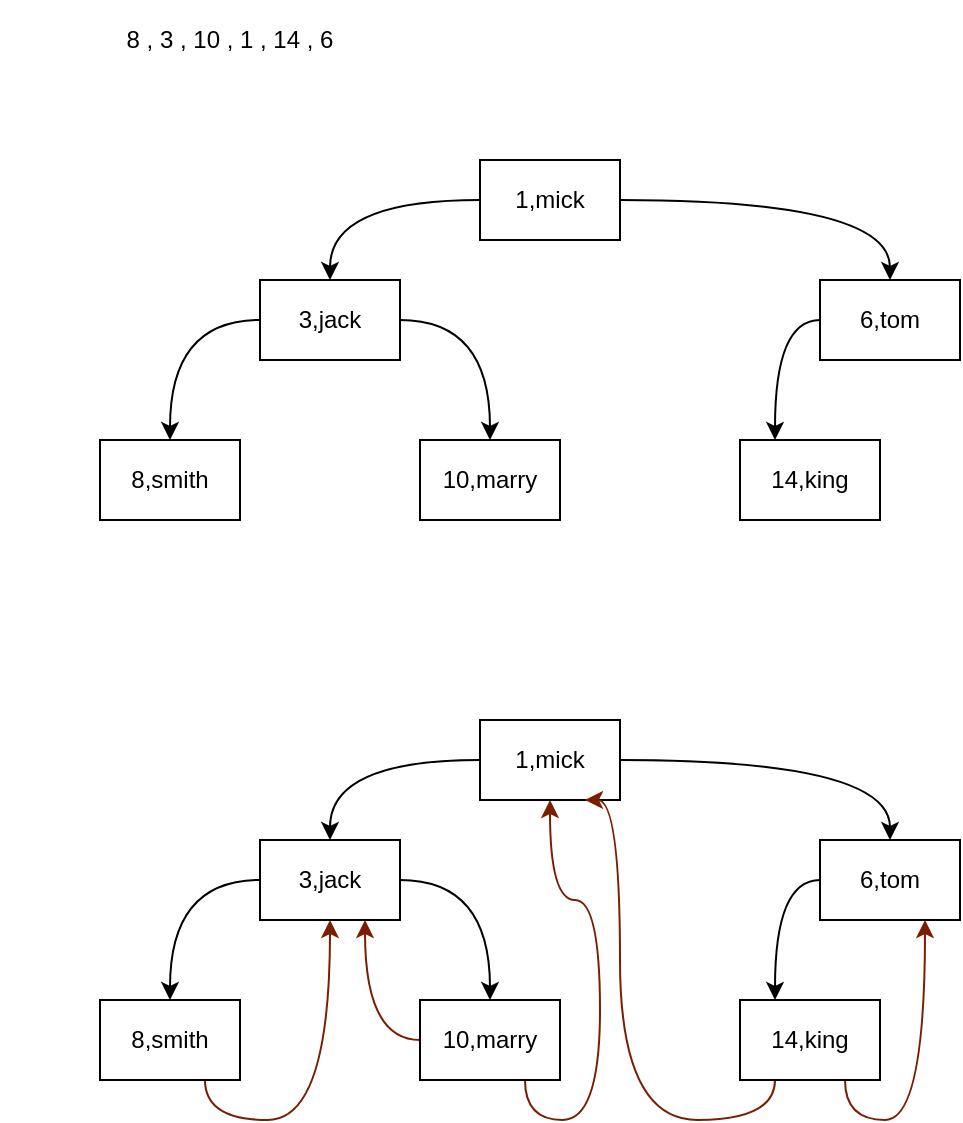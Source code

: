 <mxfile version="15.3.8" type="device"><diagram id="Saagtw-bmhZLAntz2cov" name="第 1 页"><mxGraphModel dx="1146" dy="786" grid="1" gridSize="10" guides="1" tooltips="1" connect="1" arrows="1" fold="1" page="1" pageScale="1" pageWidth="827" pageHeight="1169" math="0" shadow="0"><root><mxCell id="0"/><mxCell id="1" parent="0"/><mxCell id="ZPNAjsRvCx0OiAXgOQ6Q-8" style="edgeStyle=orthogonalEdgeStyle;rounded=0;orthogonalLoop=1;jettySize=auto;html=1;exitX=0;exitY=0.5;exitDx=0;exitDy=0;entryX=0.5;entryY=0;entryDx=0;entryDy=0;curved=1;" edge="1" parent="1" source="ZPNAjsRvCx0OiAXgOQ6Q-1" target="ZPNAjsRvCx0OiAXgOQ6Q-3"><mxGeometry relative="1" as="geometry"/></mxCell><mxCell id="ZPNAjsRvCx0OiAXgOQ6Q-11" style="edgeStyle=orthogonalEdgeStyle;curved=1;rounded=0;orthogonalLoop=1;jettySize=auto;html=1;exitX=1;exitY=0.5;exitDx=0;exitDy=0;" edge="1" parent="1" source="ZPNAjsRvCx0OiAXgOQ6Q-1" target="ZPNAjsRvCx0OiAXgOQ6Q-4"><mxGeometry relative="1" as="geometry"/></mxCell><mxCell id="ZPNAjsRvCx0OiAXgOQ6Q-1" value="1,mick" style="rounded=0;whiteSpace=wrap;html=1;" vertex="1" parent="1"><mxGeometry x="400" y="120" width="70" height="40" as="geometry"/></mxCell><mxCell id="ZPNAjsRvCx0OiAXgOQ6Q-9" style="edgeStyle=orthogonalEdgeStyle;curved=1;rounded=0;orthogonalLoop=1;jettySize=auto;html=1;exitX=0;exitY=0.5;exitDx=0;exitDy=0;entryX=0.5;entryY=0;entryDx=0;entryDy=0;" edge="1" parent="1" source="ZPNAjsRvCx0OiAXgOQ6Q-3" target="ZPNAjsRvCx0OiAXgOQ6Q-5"><mxGeometry relative="1" as="geometry"/></mxCell><mxCell id="ZPNAjsRvCx0OiAXgOQ6Q-10" style="edgeStyle=orthogonalEdgeStyle;curved=1;rounded=0;orthogonalLoop=1;jettySize=auto;html=1;exitX=1;exitY=0.5;exitDx=0;exitDy=0;entryX=0.5;entryY=0;entryDx=0;entryDy=0;" edge="1" parent="1" source="ZPNAjsRvCx0OiAXgOQ6Q-3" target="ZPNAjsRvCx0OiAXgOQ6Q-6"><mxGeometry relative="1" as="geometry"/></mxCell><mxCell id="ZPNAjsRvCx0OiAXgOQ6Q-3" value="3,jack" style="rounded=0;whiteSpace=wrap;html=1;" vertex="1" parent="1"><mxGeometry x="290" y="180" width="70" height="40" as="geometry"/></mxCell><mxCell id="ZPNAjsRvCx0OiAXgOQ6Q-12" style="edgeStyle=orthogonalEdgeStyle;curved=1;rounded=0;orthogonalLoop=1;jettySize=auto;html=1;exitX=0;exitY=0.5;exitDx=0;exitDy=0;entryX=0.25;entryY=0;entryDx=0;entryDy=0;" edge="1" parent="1" source="ZPNAjsRvCx0OiAXgOQ6Q-4" target="ZPNAjsRvCx0OiAXgOQ6Q-7"><mxGeometry relative="1" as="geometry"/></mxCell><mxCell id="ZPNAjsRvCx0OiAXgOQ6Q-4" value="6,tom" style="rounded=0;whiteSpace=wrap;html=1;" vertex="1" parent="1"><mxGeometry x="570" y="180" width="70" height="40" as="geometry"/></mxCell><mxCell id="ZPNAjsRvCx0OiAXgOQ6Q-5" value="8,smith" style="rounded=0;whiteSpace=wrap;html=1;" vertex="1" parent="1"><mxGeometry x="210" y="260" width="70" height="40" as="geometry"/></mxCell><mxCell id="ZPNAjsRvCx0OiAXgOQ6Q-6" value="10,marry" style="rounded=0;whiteSpace=wrap;html=1;" vertex="1" parent="1"><mxGeometry x="370" y="260" width="70" height="40" as="geometry"/></mxCell><mxCell id="ZPNAjsRvCx0OiAXgOQ6Q-7" value="14,king" style="rounded=0;whiteSpace=wrap;html=1;" vertex="1" parent="1"><mxGeometry x="530" y="260" width="70" height="40" as="geometry"/></mxCell><mxCell id="ZPNAjsRvCx0OiAXgOQ6Q-18" value="8 , 3 , 10 , 1 , 14 , 6" style="text;html=1;strokeColor=none;fillColor=none;align=center;verticalAlign=middle;whiteSpace=wrap;rounded=0;" vertex="1" parent="1"><mxGeometry x="160" y="40" width="230" height="40" as="geometry"/></mxCell><mxCell id="ZPNAjsRvCx0OiAXgOQ6Q-19" style="edgeStyle=orthogonalEdgeStyle;rounded=0;orthogonalLoop=1;jettySize=auto;html=1;exitX=0;exitY=0.5;exitDx=0;exitDy=0;entryX=0.5;entryY=0;entryDx=0;entryDy=0;curved=1;" edge="1" parent="1" source="ZPNAjsRvCx0OiAXgOQ6Q-21" target="ZPNAjsRvCx0OiAXgOQ6Q-24"><mxGeometry relative="1" as="geometry"/></mxCell><mxCell id="ZPNAjsRvCx0OiAXgOQ6Q-20" style="edgeStyle=orthogonalEdgeStyle;curved=1;rounded=0;orthogonalLoop=1;jettySize=auto;html=1;exitX=1;exitY=0.5;exitDx=0;exitDy=0;" edge="1" parent="1" source="ZPNAjsRvCx0OiAXgOQ6Q-21" target="ZPNAjsRvCx0OiAXgOQ6Q-26"><mxGeometry relative="1" as="geometry"/></mxCell><mxCell id="ZPNAjsRvCx0OiAXgOQ6Q-21" value="1,mick" style="rounded=0;whiteSpace=wrap;html=1;" vertex="1" parent="1"><mxGeometry x="400" y="400" width="70" height="40" as="geometry"/></mxCell><mxCell id="ZPNAjsRvCx0OiAXgOQ6Q-22" style="edgeStyle=orthogonalEdgeStyle;curved=1;rounded=0;orthogonalLoop=1;jettySize=auto;html=1;exitX=0;exitY=0.5;exitDx=0;exitDy=0;entryX=0.5;entryY=0;entryDx=0;entryDy=0;" edge="1" parent="1" source="ZPNAjsRvCx0OiAXgOQ6Q-24" target="ZPNAjsRvCx0OiAXgOQ6Q-28"><mxGeometry relative="1" as="geometry"/></mxCell><mxCell id="ZPNAjsRvCx0OiAXgOQ6Q-23" style="edgeStyle=orthogonalEdgeStyle;curved=1;rounded=0;orthogonalLoop=1;jettySize=auto;html=1;exitX=1;exitY=0.5;exitDx=0;exitDy=0;entryX=0.5;entryY=0;entryDx=0;entryDy=0;" edge="1" parent="1" source="ZPNAjsRvCx0OiAXgOQ6Q-24" target="ZPNAjsRvCx0OiAXgOQ6Q-31"><mxGeometry relative="1" as="geometry"/></mxCell><mxCell id="ZPNAjsRvCx0OiAXgOQ6Q-24" value="3,jack" style="rounded=0;whiteSpace=wrap;html=1;" vertex="1" parent="1"><mxGeometry x="290" y="460" width="70" height="40" as="geometry"/></mxCell><mxCell id="ZPNAjsRvCx0OiAXgOQ6Q-25" style="edgeStyle=orthogonalEdgeStyle;curved=1;rounded=0;orthogonalLoop=1;jettySize=auto;html=1;exitX=0;exitY=0.5;exitDx=0;exitDy=0;entryX=0.25;entryY=0;entryDx=0;entryDy=0;" edge="1" parent="1" source="ZPNAjsRvCx0OiAXgOQ6Q-26" target="ZPNAjsRvCx0OiAXgOQ6Q-34"><mxGeometry relative="1" as="geometry"/></mxCell><mxCell id="ZPNAjsRvCx0OiAXgOQ6Q-26" value="6,tom" style="rounded=0;whiteSpace=wrap;html=1;" vertex="1" parent="1"><mxGeometry x="570" y="460" width="70" height="40" as="geometry"/></mxCell><mxCell id="ZPNAjsRvCx0OiAXgOQ6Q-27" style="edgeStyle=orthogonalEdgeStyle;curved=1;rounded=0;orthogonalLoop=1;jettySize=auto;html=1;exitX=0.75;exitY=1;exitDx=0;exitDy=0;entryX=0.5;entryY=1;entryDx=0;entryDy=0;strokeColor=#7A1E00;" edge="1" parent="1" source="ZPNAjsRvCx0OiAXgOQ6Q-28" target="ZPNAjsRvCx0OiAXgOQ6Q-24"><mxGeometry relative="1" as="geometry"/></mxCell><mxCell id="ZPNAjsRvCx0OiAXgOQ6Q-28" value="8,smith" style="rounded=0;whiteSpace=wrap;html=1;" vertex="1" parent="1"><mxGeometry x="210" y="540" width="70" height="40" as="geometry"/></mxCell><mxCell id="ZPNAjsRvCx0OiAXgOQ6Q-29" style="edgeStyle=orthogonalEdgeStyle;curved=1;rounded=0;orthogonalLoop=1;jettySize=auto;html=1;exitX=0;exitY=0.5;exitDx=0;exitDy=0;entryX=0.75;entryY=1;entryDx=0;entryDy=0;strokeColor=#7A1E00;" edge="1" parent="1" source="ZPNAjsRvCx0OiAXgOQ6Q-31" target="ZPNAjsRvCx0OiAXgOQ6Q-24"><mxGeometry relative="1" as="geometry"/></mxCell><mxCell id="ZPNAjsRvCx0OiAXgOQ6Q-30" style="edgeStyle=orthogonalEdgeStyle;curved=1;rounded=0;orthogonalLoop=1;jettySize=auto;html=1;exitX=0.75;exitY=1;exitDx=0;exitDy=0;entryX=0.5;entryY=1;entryDx=0;entryDy=0;strokeColor=#7A1E00;" edge="1" parent="1" source="ZPNAjsRvCx0OiAXgOQ6Q-31" target="ZPNAjsRvCx0OiAXgOQ6Q-21"><mxGeometry relative="1" as="geometry"/></mxCell><mxCell id="ZPNAjsRvCx0OiAXgOQ6Q-31" value="10,marry" style="rounded=0;whiteSpace=wrap;html=1;" vertex="1" parent="1"><mxGeometry x="370" y="540" width="70" height="40" as="geometry"/></mxCell><mxCell id="ZPNAjsRvCx0OiAXgOQ6Q-32" style="edgeStyle=orthogonalEdgeStyle;curved=1;rounded=0;orthogonalLoop=1;jettySize=auto;html=1;exitX=0.25;exitY=1;exitDx=0;exitDy=0;entryX=0.75;entryY=1;entryDx=0;entryDy=0;strokeColor=#7A1E00;" edge="1" parent="1" source="ZPNAjsRvCx0OiAXgOQ6Q-34" target="ZPNAjsRvCx0OiAXgOQ6Q-21"><mxGeometry relative="1" as="geometry"><Array as="points"><mxPoint x="548" y="600"/><mxPoint x="470" y="600"/><mxPoint x="470" y="440"/></Array></mxGeometry></mxCell><mxCell id="ZPNAjsRvCx0OiAXgOQ6Q-33" style="edgeStyle=orthogonalEdgeStyle;curved=1;rounded=0;orthogonalLoop=1;jettySize=auto;html=1;exitX=0.75;exitY=1;exitDx=0;exitDy=0;entryX=0.75;entryY=1;entryDx=0;entryDy=0;strokeColor=#7A1E00;" edge="1" parent="1" source="ZPNAjsRvCx0OiAXgOQ6Q-34" target="ZPNAjsRvCx0OiAXgOQ6Q-26"><mxGeometry relative="1" as="geometry"/></mxCell><mxCell id="ZPNAjsRvCx0OiAXgOQ6Q-34" value="14,king" style="rounded=0;whiteSpace=wrap;html=1;" vertex="1" parent="1"><mxGeometry x="530" y="540" width="70" height="40" as="geometry"/></mxCell></root></mxGraphModel></diagram></mxfile>